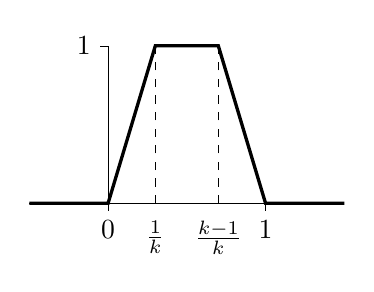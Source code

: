 \begin{tikzpicture}[scale=2]
  \pgfmathsetmacro{\xO}{1}
  \draw[very thin] (-0.5,0)--(1.5,0);
  \draw[very thin] (0,0)--(0,1);

  \draw[very thick] (-0.5,0)--(0,0)--(.3,1)--(.7,1)--(1,0)--(1.5,0);

  \draw[very thin] (0,1)--(-0.05,1) node[left] {$1$};
  \draw[dashed] (0.3,0)--(0.3,1);
  \draw[dashed] (0.7,0)--(0.7,1);
  \draw (0.3,-0.05) node[below] {$\frac{1}{k}$};
  \draw (0.7,-0.05) node[below] {$\frac{k-1}{k}$};

\foreach \x in {0,1}{
  \draw[very thin] (\x,0)--(\x,-.05) node[below] {$\x$};
};
\end{tikzpicture}
